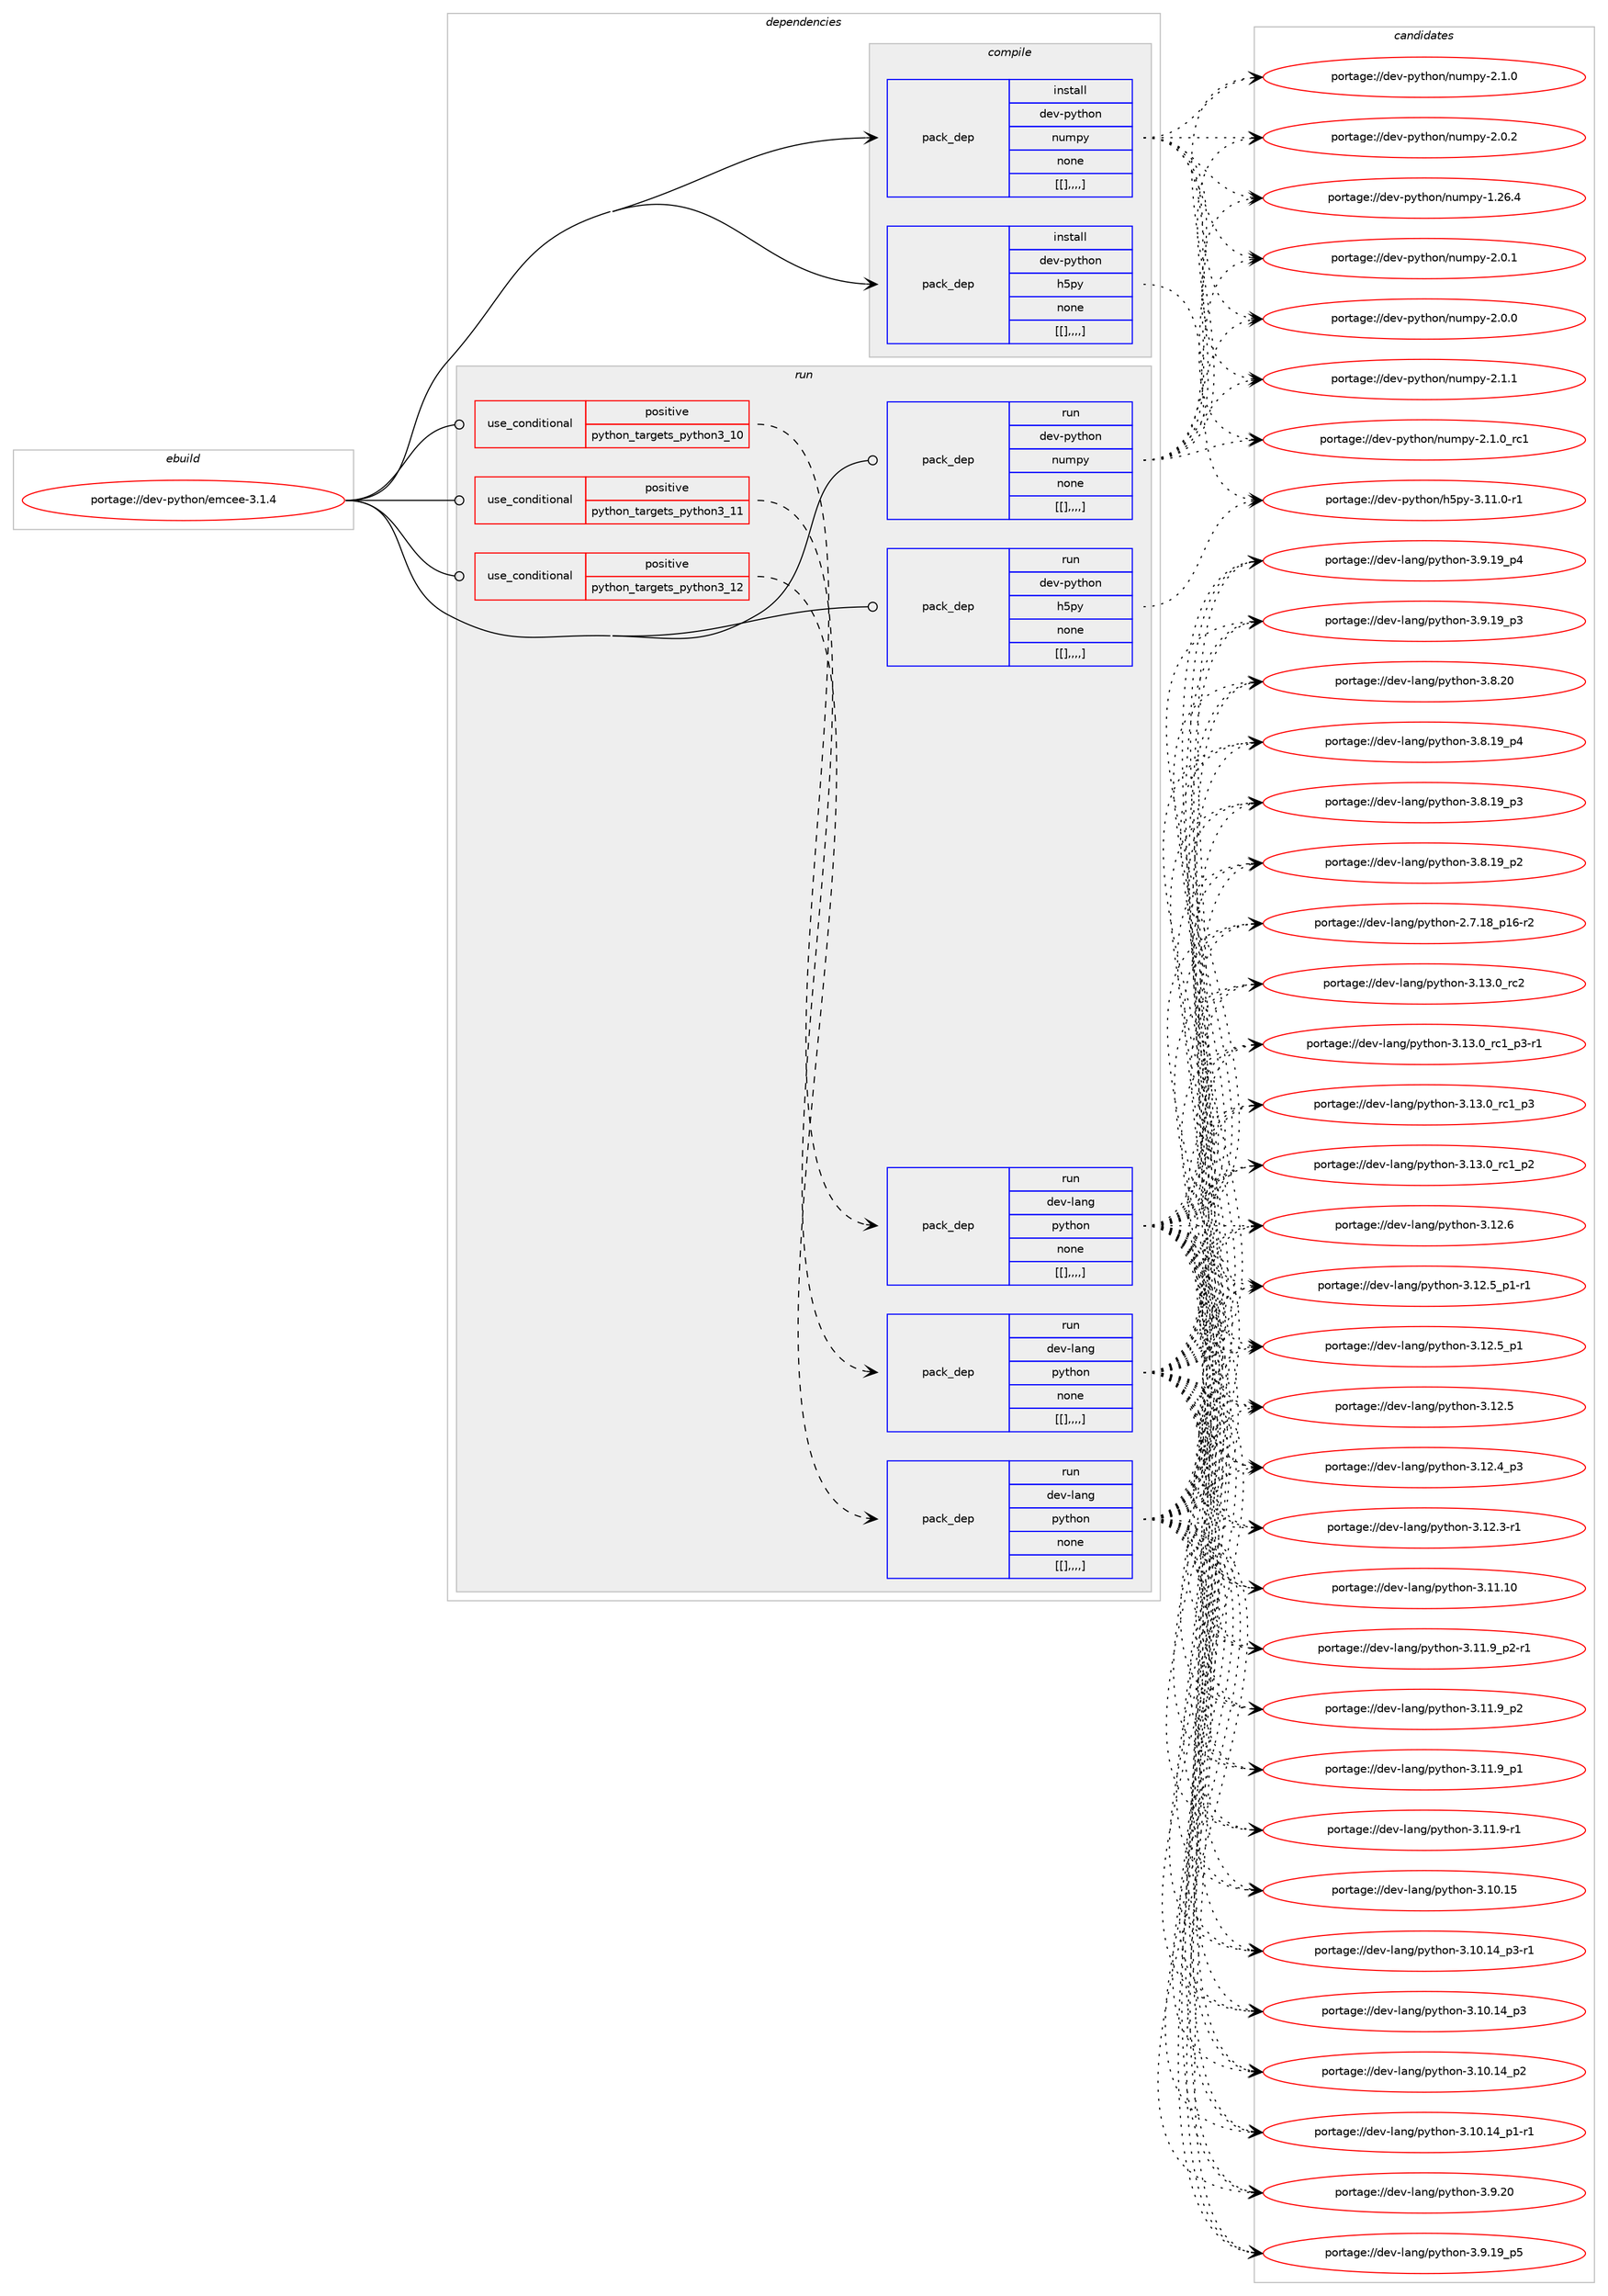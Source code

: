 digraph prolog {

# *************
# Graph options
# *************

newrank=true;
concentrate=true;
compound=true;
graph [rankdir=LR,fontname=Helvetica,fontsize=10,ranksep=1.5];#, ranksep=2.5, nodesep=0.2];
edge  [arrowhead=vee];
node  [fontname=Helvetica,fontsize=10];

# **********
# The ebuild
# **********

subgraph cluster_leftcol {
color=gray;
label=<<i>ebuild</i>>;
id [label="portage://dev-python/emcee-3.1.4", color=red, width=4, href="../dev-python/emcee-3.1.4.svg"];
}

# ****************
# The dependencies
# ****************

subgraph cluster_midcol {
color=gray;
label=<<i>dependencies</i>>;
subgraph cluster_compile {
fillcolor="#eeeeee";
style=filled;
label=<<i>compile</i>>;
subgraph pack112419 {
dependency146797 [label=<<TABLE BORDER="0" CELLBORDER="1" CELLSPACING="0" CELLPADDING="4" WIDTH="220"><TR><TD ROWSPAN="6" CELLPADDING="30">pack_dep</TD></TR><TR><TD WIDTH="110">install</TD></TR><TR><TD>dev-python</TD></TR><TR><TD>h5py</TD></TR><TR><TD>none</TD></TR><TR><TD>[[],,,,]</TD></TR></TABLE>>, shape=none, color=blue];
}
id:e -> dependency146797:w [weight=20,style="solid",arrowhead="vee"];
subgraph pack112420 {
dependency146798 [label=<<TABLE BORDER="0" CELLBORDER="1" CELLSPACING="0" CELLPADDING="4" WIDTH="220"><TR><TD ROWSPAN="6" CELLPADDING="30">pack_dep</TD></TR><TR><TD WIDTH="110">install</TD></TR><TR><TD>dev-python</TD></TR><TR><TD>numpy</TD></TR><TR><TD>none</TD></TR><TR><TD>[[],,,,]</TD></TR></TABLE>>, shape=none, color=blue];
}
id:e -> dependency146798:w [weight=20,style="solid",arrowhead="vee"];
}
subgraph cluster_compileandrun {
fillcolor="#eeeeee";
style=filled;
label=<<i>compile and run</i>>;
}
subgraph cluster_run {
fillcolor="#eeeeee";
style=filled;
label=<<i>run</i>>;
subgraph cond33161 {
dependency146799 [label=<<TABLE BORDER="0" CELLBORDER="1" CELLSPACING="0" CELLPADDING="4"><TR><TD ROWSPAN="3" CELLPADDING="10">use_conditional</TD></TR><TR><TD>positive</TD></TR><TR><TD>python_targets_python3_10</TD></TR></TABLE>>, shape=none, color=red];
subgraph pack112421 {
dependency146800 [label=<<TABLE BORDER="0" CELLBORDER="1" CELLSPACING="0" CELLPADDING="4" WIDTH="220"><TR><TD ROWSPAN="6" CELLPADDING="30">pack_dep</TD></TR><TR><TD WIDTH="110">run</TD></TR><TR><TD>dev-lang</TD></TR><TR><TD>python</TD></TR><TR><TD>none</TD></TR><TR><TD>[[],,,,]</TD></TR></TABLE>>, shape=none, color=blue];
}
dependency146799:e -> dependency146800:w [weight=20,style="dashed",arrowhead="vee"];
}
id:e -> dependency146799:w [weight=20,style="solid",arrowhead="odot"];
subgraph cond33162 {
dependency146801 [label=<<TABLE BORDER="0" CELLBORDER="1" CELLSPACING="0" CELLPADDING="4"><TR><TD ROWSPAN="3" CELLPADDING="10">use_conditional</TD></TR><TR><TD>positive</TD></TR><TR><TD>python_targets_python3_11</TD></TR></TABLE>>, shape=none, color=red];
subgraph pack112422 {
dependency146802 [label=<<TABLE BORDER="0" CELLBORDER="1" CELLSPACING="0" CELLPADDING="4" WIDTH="220"><TR><TD ROWSPAN="6" CELLPADDING="30">pack_dep</TD></TR><TR><TD WIDTH="110">run</TD></TR><TR><TD>dev-lang</TD></TR><TR><TD>python</TD></TR><TR><TD>none</TD></TR><TR><TD>[[],,,,]</TD></TR></TABLE>>, shape=none, color=blue];
}
dependency146801:e -> dependency146802:w [weight=20,style="dashed",arrowhead="vee"];
}
id:e -> dependency146801:w [weight=20,style="solid",arrowhead="odot"];
subgraph cond33163 {
dependency146803 [label=<<TABLE BORDER="0" CELLBORDER="1" CELLSPACING="0" CELLPADDING="4"><TR><TD ROWSPAN="3" CELLPADDING="10">use_conditional</TD></TR><TR><TD>positive</TD></TR><TR><TD>python_targets_python3_12</TD></TR></TABLE>>, shape=none, color=red];
subgraph pack112423 {
dependency146804 [label=<<TABLE BORDER="0" CELLBORDER="1" CELLSPACING="0" CELLPADDING="4" WIDTH="220"><TR><TD ROWSPAN="6" CELLPADDING="30">pack_dep</TD></TR><TR><TD WIDTH="110">run</TD></TR><TR><TD>dev-lang</TD></TR><TR><TD>python</TD></TR><TR><TD>none</TD></TR><TR><TD>[[],,,,]</TD></TR></TABLE>>, shape=none, color=blue];
}
dependency146803:e -> dependency146804:w [weight=20,style="dashed",arrowhead="vee"];
}
id:e -> dependency146803:w [weight=20,style="solid",arrowhead="odot"];
subgraph pack112424 {
dependency146805 [label=<<TABLE BORDER="0" CELLBORDER="1" CELLSPACING="0" CELLPADDING="4" WIDTH="220"><TR><TD ROWSPAN="6" CELLPADDING="30">pack_dep</TD></TR><TR><TD WIDTH="110">run</TD></TR><TR><TD>dev-python</TD></TR><TR><TD>h5py</TD></TR><TR><TD>none</TD></TR><TR><TD>[[],,,,]</TD></TR></TABLE>>, shape=none, color=blue];
}
id:e -> dependency146805:w [weight=20,style="solid",arrowhead="odot"];
subgraph pack112425 {
dependency146806 [label=<<TABLE BORDER="0" CELLBORDER="1" CELLSPACING="0" CELLPADDING="4" WIDTH="220"><TR><TD ROWSPAN="6" CELLPADDING="30">pack_dep</TD></TR><TR><TD WIDTH="110">run</TD></TR><TR><TD>dev-python</TD></TR><TR><TD>numpy</TD></TR><TR><TD>none</TD></TR><TR><TD>[[],,,,]</TD></TR></TABLE>>, shape=none, color=blue];
}
id:e -> dependency146806:w [weight=20,style="solid",arrowhead="odot"];
}
}

# **************
# The candidates
# **************

subgraph cluster_choices {
rank=same;
color=gray;
label=<<i>candidates</i>>;

subgraph choice112419 {
color=black;
nodesep=1;
choice100101118451121211161041111104710453112121455146494946484511449 [label="portage://dev-python/h5py-3.11.0-r1", color=red, width=4,href="../dev-python/h5py-3.11.0-r1.svg"];
dependency146797:e -> choice100101118451121211161041111104710453112121455146494946484511449:w [style=dotted,weight="100"];
}
subgraph choice112420 {
color=black;
nodesep=1;
choice1001011184511212111610411111047110117109112121455046494649 [label="portage://dev-python/numpy-2.1.1", color=red, width=4,href="../dev-python/numpy-2.1.1.svg"];
choice1001011184511212111610411111047110117109112121455046494648951149949 [label="portage://dev-python/numpy-2.1.0_rc1", color=red, width=4,href="../dev-python/numpy-2.1.0_rc1.svg"];
choice1001011184511212111610411111047110117109112121455046494648 [label="portage://dev-python/numpy-2.1.0", color=red, width=4,href="../dev-python/numpy-2.1.0.svg"];
choice1001011184511212111610411111047110117109112121455046484650 [label="portage://dev-python/numpy-2.0.2", color=red, width=4,href="../dev-python/numpy-2.0.2.svg"];
choice1001011184511212111610411111047110117109112121455046484649 [label="portage://dev-python/numpy-2.0.1", color=red, width=4,href="../dev-python/numpy-2.0.1.svg"];
choice1001011184511212111610411111047110117109112121455046484648 [label="portage://dev-python/numpy-2.0.0", color=red, width=4,href="../dev-python/numpy-2.0.0.svg"];
choice100101118451121211161041111104711011710911212145494650544652 [label="portage://dev-python/numpy-1.26.4", color=red, width=4,href="../dev-python/numpy-1.26.4.svg"];
dependency146798:e -> choice1001011184511212111610411111047110117109112121455046494649:w [style=dotted,weight="100"];
dependency146798:e -> choice1001011184511212111610411111047110117109112121455046494648951149949:w [style=dotted,weight="100"];
dependency146798:e -> choice1001011184511212111610411111047110117109112121455046494648:w [style=dotted,weight="100"];
dependency146798:e -> choice1001011184511212111610411111047110117109112121455046484650:w [style=dotted,weight="100"];
dependency146798:e -> choice1001011184511212111610411111047110117109112121455046484649:w [style=dotted,weight="100"];
dependency146798:e -> choice1001011184511212111610411111047110117109112121455046484648:w [style=dotted,weight="100"];
dependency146798:e -> choice100101118451121211161041111104711011710911212145494650544652:w [style=dotted,weight="100"];
}
subgraph choice112421 {
color=black;
nodesep=1;
choice10010111845108971101034711212111610411111045514649514648951149950 [label="portage://dev-lang/python-3.13.0_rc2", color=red, width=4,href="../dev-lang/python-3.13.0_rc2.svg"];
choice1001011184510897110103471121211161041111104551464951464895114994995112514511449 [label="portage://dev-lang/python-3.13.0_rc1_p3-r1", color=red, width=4,href="../dev-lang/python-3.13.0_rc1_p3-r1.svg"];
choice100101118451089711010347112121116104111110455146495146489511499499511251 [label="portage://dev-lang/python-3.13.0_rc1_p3", color=red, width=4,href="../dev-lang/python-3.13.0_rc1_p3.svg"];
choice100101118451089711010347112121116104111110455146495146489511499499511250 [label="portage://dev-lang/python-3.13.0_rc1_p2", color=red, width=4,href="../dev-lang/python-3.13.0_rc1_p2.svg"];
choice10010111845108971101034711212111610411111045514649504654 [label="portage://dev-lang/python-3.12.6", color=red, width=4,href="../dev-lang/python-3.12.6.svg"];
choice1001011184510897110103471121211161041111104551464950465395112494511449 [label="portage://dev-lang/python-3.12.5_p1-r1", color=red, width=4,href="../dev-lang/python-3.12.5_p1-r1.svg"];
choice100101118451089711010347112121116104111110455146495046539511249 [label="portage://dev-lang/python-3.12.5_p1", color=red, width=4,href="../dev-lang/python-3.12.5_p1.svg"];
choice10010111845108971101034711212111610411111045514649504653 [label="portage://dev-lang/python-3.12.5", color=red, width=4,href="../dev-lang/python-3.12.5.svg"];
choice100101118451089711010347112121116104111110455146495046529511251 [label="portage://dev-lang/python-3.12.4_p3", color=red, width=4,href="../dev-lang/python-3.12.4_p3.svg"];
choice100101118451089711010347112121116104111110455146495046514511449 [label="portage://dev-lang/python-3.12.3-r1", color=red, width=4,href="../dev-lang/python-3.12.3-r1.svg"];
choice1001011184510897110103471121211161041111104551464949464948 [label="portage://dev-lang/python-3.11.10", color=red, width=4,href="../dev-lang/python-3.11.10.svg"];
choice1001011184510897110103471121211161041111104551464949465795112504511449 [label="portage://dev-lang/python-3.11.9_p2-r1", color=red, width=4,href="../dev-lang/python-3.11.9_p2-r1.svg"];
choice100101118451089711010347112121116104111110455146494946579511250 [label="portage://dev-lang/python-3.11.9_p2", color=red, width=4,href="../dev-lang/python-3.11.9_p2.svg"];
choice100101118451089711010347112121116104111110455146494946579511249 [label="portage://dev-lang/python-3.11.9_p1", color=red, width=4,href="../dev-lang/python-3.11.9_p1.svg"];
choice100101118451089711010347112121116104111110455146494946574511449 [label="portage://dev-lang/python-3.11.9-r1", color=red, width=4,href="../dev-lang/python-3.11.9-r1.svg"];
choice1001011184510897110103471121211161041111104551464948464953 [label="portage://dev-lang/python-3.10.15", color=red, width=4,href="../dev-lang/python-3.10.15.svg"];
choice100101118451089711010347112121116104111110455146494846495295112514511449 [label="portage://dev-lang/python-3.10.14_p3-r1", color=red, width=4,href="../dev-lang/python-3.10.14_p3-r1.svg"];
choice10010111845108971101034711212111610411111045514649484649529511251 [label="portage://dev-lang/python-3.10.14_p3", color=red, width=4,href="../dev-lang/python-3.10.14_p3.svg"];
choice10010111845108971101034711212111610411111045514649484649529511250 [label="portage://dev-lang/python-3.10.14_p2", color=red, width=4,href="../dev-lang/python-3.10.14_p2.svg"];
choice100101118451089711010347112121116104111110455146494846495295112494511449 [label="portage://dev-lang/python-3.10.14_p1-r1", color=red, width=4,href="../dev-lang/python-3.10.14_p1-r1.svg"];
choice10010111845108971101034711212111610411111045514657465048 [label="portage://dev-lang/python-3.9.20", color=red, width=4,href="../dev-lang/python-3.9.20.svg"];
choice100101118451089711010347112121116104111110455146574649579511253 [label="portage://dev-lang/python-3.9.19_p5", color=red, width=4,href="../dev-lang/python-3.9.19_p5.svg"];
choice100101118451089711010347112121116104111110455146574649579511252 [label="portage://dev-lang/python-3.9.19_p4", color=red, width=4,href="../dev-lang/python-3.9.19_p4.svg"];
choice100101118451089711010347112121116104111110455146574649579511251 [label="portage://dev-lang/python-3.9.19_p3", color=red, width=4,href="../dev-lang/python-3.9.19_p3.svg"];
choice10010111845108971101034711212111610411111045514656465048 [label="portage://dev-lang/python-3.8.20", color=red, width=4,href="../dev-lang/python-3.8.20.svg"];
choice100101118451089711010347112121116104111110455146564649579511252 [label="portage://dev-lang/python-3.8.19_p4", color=red, width=4,href="../dev-lang/python-3.8.19_p4.svg"];
choice100101118451089711010347112121116104111110455146564649579511251 [label="portage://dev-lang/python-3.8.19_p3", color=red, width=4,href="../dev-lang/python-3.8.19_p3.svg"];
choice100101118451089711010347112121116104111110455146564649579511250 [label="portage://dev-lang/python-3.8.19_p2", color=red, width=4,href="../dev-lang/python-3.8.19_p2.svg"];
choice100101118451089711010347112121116104111110455046554649569511249544511450 [label="portage://dev-lang/python-2.7.18_p16-r2", color=red, width=4,href="../dev-lang/python-2.7.18_p16-r2.svg"];
dependency146800:e -> choice10010111845108971101034711212111610411111045514649514648951149950:w [style=dotted,weight="100"];
dependency146800:e -> choice1001011184510897110103471121211161041111104551464951464895114994995112514511449:w [style=dotted,weight="100"];
dependency146800:e -> choice100101118451089711010347112121116104111110455146495146489511499499511251:w [style=dotted,weight="100"];
dependency146800:e -> choice100101118451089711010347112121116104111110455146495146489511499499511250:w [style=dotted,weight="100"];
dependency146800:e -> choice10010111845108971101034711212111610411111045514649504654:w [style=dotted,weight="100"];
dependency146800:e -> choice1001011184510897110103471121211161041111104551464950465395112494511449:w [style=dotted,weight="100"];
dependency146800:e -> choice100101118451089711010347112121116104111110455146495046539511249:w [style=dotted,weight="100"];
dependency146800:e -> choice10010111845108971101034711212111610411111045514649504653:w [style=dotted,weight="100"];
dependency146800:e -> choice100101118451089711010347112121116104111110455146495046529511251:w [style=dotted,weight="100"];
dependency146800:e -> choice100101118451089711010347112121116104111110455146495046514511449:w [style=dotted,weight="100"];
dependency146800:e -> choice1001011184510897110103471121211161041111104551464949464948:w [style=dotted,weight="100"];
dependency146800:e -> choice1001011184510897110103471121211161041111104551464949465795112504511449:w [style=dotted,weight="100"];
dependency146800:e -> choice100101118451089711010347112121116104111110455146494946579511250:w [style=dotted,weight="100"];
dependency146800:e -> choice100101118451089711010347112121116104111110455146494946579511249:w [style=dotted,weight="100"];
dependency146800:e -> choice100101118451089711010347112121116104111110455146494946574511449:w [style=dotted,weight="100"];
dependency146800:e -> choice1001011184510897110103471121211161041111104551464948464953:w [style=dotted,weight="100"];
dependency146800:e -> choice100101118451089711010347112121116104111110455146494846495295112514511449:w [style=dotted,weight="100"];
dependency146800:e -> choice10010111845108971101034711212111610411111045514649484649529511251:w [style=dotted,weight="100"];
dependency146800:e -> choice10010111845108971101034711212111610411111045514649484649529511250:w [style=dotted,weight="100"];
dependency146800:e -> choice100101118451089711010347112121116104111110455146494846495295112494511449:w [style=dotted,weight="100"];
dependency146800:e -> choice10010111845108971101034711212111610411111045514657465048:w [style=dotted,weight="100"];
dependency146800:e -> choice100101118451089711010347112121116104111110455146574649579511253:w [style=dotted,weight="100"];
dependency146800:e -> choice100101118451089711010347112121116104111110455146574649579511252:w [style=dotted,weight="100"];
dependency146800:e -> choice100101118451089711010347112121116104111110455146574649579511251:w [style=dotted,weight="100"];
dependency146800:e -> choice10010111845108971101034711212111610411111045514656465048:w [style=dotted,weight="100"];
dependency146800:e -> choice100101118451089711010347112121116104111110455146564649579511252:w [style=dotted,weight="100"];
dependency146800:e -> choice100101118451089711010347112121116104111110455146564649579511251:w [style=dotted,weight="100"];
dependency146800:e -> choice100101118451089711010347112121116104111110455146564649579511250:w [style=dotted,weight="100"];
dependency146800:e -> choice100101118451089711010347112121116104111110455046554649569511249544511450:w [style=dotted,weight="100"];
}
subgraph choice112422 {
color=black;
nodesep=1;
choice10010111845108971101034711212111610411111045514649514648951149950 [label="portage://dev-lang/python-3.13.0_rc2", color=red, width=4,href="../dev-lang/python-3.13.0_rc2.svg"];
choice1001011184510897110103471121211161041111104551464951464895114994995112514511449 [label="portage://dev-lang/python-3.13.0_rc1_p3-r1", color=red, width=4,href="../dev-lang/python-3.13.0_rc1_p3-r1.svg"];
choice100101118451089711010347112121116104111110455146495146489511499499511251 [label="portage://dev-lang/python-3.13.0_rc1_p3", color=red, width=4,href="../dev-lang/python-3.13.0_rc1_p3.svg"];
choice100101118451089711010347112121116104111110455146495146489511499499511250 [label="portage://dev-lang/python-3.13.0_rc1_p2", color=red, width=4,href="../dev-lang/python-3.13.0_rc1_p2.svg"];
choice10010111845108971101034711212111610411111045514649504654 [label="portage://dev-lang/python-3.12.6", color=red, width=4,href="../dev-lang/python-3.12.6.svg"];
choice1001011184510897110103471121211161041111104551464950465395112494511449 [label="portage://dev-lang/python-3.12.5_p1-r1", color=red, width=4,href="../dev-lang/python-3.12.5_p1-r1.svg"];
choice100101118451089711010347112121116104111110455146495046539511249 [label="portage://dev-lang/python-3.12.5_p1", color=red, width=4,href="../dev-lang/python-3.12.5_p1.svg"];
choice10010111845108971101034711212111610411111045514649504653 [label="portage://dev-lang/python-3.12.5", color=red, width=4,href="../dev-lang/python-3.12.5.svg"];
choice100101118451089711010347112121116104111110455146495046529511251 [label="portage://dev-lang/python-3.12.4_p3", color=red, width=4,href="../dev-lang/python-3.12.4_p3.svg"];
choice100101118451089711010347112121116104111110455146495046514511449 [label="portage://dev-lang/python-3.12.3-r1", color=red, width=4,href="../dev-lang/python-3.12.3-r1.svg"];
choice1001011184510897110103471121211161041111104551464949464948 [label="portage://dev-lang/python-3.11.10", color=red, width=4,href="../dev-lang/python-3.11.10.svg"];
choice1001011184510897110103471121211161041111104551464949465795112504511449 [label="portage://dev-lang/python-3.11.9_p2-r1", color=red, width=4,href="../dev-lang/python-3.11.9_p2-r1.svg"];
choice100101118451089711010347112121116104111110455146494946579511250 [label="portage://dev-lang/python-3.11.9_p2", color=red, width=4,href="../dev-lang/python-3.11.9_p2.svg"];
choice100101118451089711010347112121116104111110455146494946579511249 [label="portage://dev-lang/python-3.11.9_p1", color=red, width=4,href="../dev-lang/python-3.11.9_p1.svg"];
choice100101118451089711010347112121116104111110455146494946574511449 [label="portage://dev-lang/python-3.11.9-r1", color=red, width=4,href="../dev-lang/python-3.11.9-r1.svg"];
choice1001011184510897110103471121211161041111104551464948464953 [label="portage://dev-lang/python-3.10.15", color=red, width=4,href="../dev-lang/python-3.10.15.svg"];
choice100101118451089711010347112121116104111110455146494846495295112514511449 [label="portage://dev-lang/python-3.10.14_p3-r1", color=red, width=4,href="../dev-lang/python-3.10.14_p3-r1.svg"];
choice10010111845108971101034711212111610411111045514649484649529511251 [label="portage://dev-lang/python-3.10.14_p3", color=red, width=4,href="../dev-lang/python-3.10.14_p3.svg"];
choice10010111845108971101034711212111610411111045514649484649529511250 [label="portage://dev-lang/python-3.10.14_p2", color=red, width=4,href="../dev-lang/python-3.10.14_p2.svg"];
choice100101118451089711010347112121116104111110455146494846495295112494511449 [label="portage://dev-lang/python-3.10.14_p1-r1", color=red, width=4,href="../dev-lang/python-3.10.14_p1-r1.svg"];
choice10010111845108971101034711212111610411111045514657465048 [label="portage://dev-lang/python-3.9.20", color=red, width=4,href="../dev-lang/python-3.9.20.svg"];
choice100101118451089711010347112121116104111110455146574649579511253 [label="portage://dev-lang/python-3.9.19_p5", color=red, width=4,href="../dev-lang/python-3.9.19_p5.svg"];
choice100101118451089711010347112121116104111110455146574649579511252 [label="portage://dev-lang/python-3.9.19_p4", color=red, width=4,href="../dev-lang/python-3.9.19_p4.svg"];
choice100101118451089711010347112121116104111110455146574649579511251 [label="portage://dev-lang/python-3.9.19_p3", color=red, width=4,href="../dev-lang/python-3.9.19_p3.svg"];
choice10010111845108971101034711212111610411111045514656465048 [label="portage://dev-lang/python-3.8.20", color=red, width=4,href="../dev-lang/python-3.8.20.svg"];
choice100101118451089711010347112121116104111110455146564649579511252 [label="portage://dev-lang/python-3.8.19_p4", color=red, width=4,href="../dev-lang/python-3.8.19_p4.svg"];
choice100101118451089711010347112121116104111110455146564649579511251 [label="portage://dev-lang/python-3.8.19_p3", color=red, width=4,href="../dev-lang/python-3.8.19_p3.svg"];
choice100101118451089711010347112121116104111110455146564649579511250 [label="portage://dev-lang/python-3.8.19_p2", color=red, width=4,href="../dev-lang/python-3.8.19_p2.svg"];
choice100101118451089711010347112121116104111110455046554649569511249544511450 [label="portage://dev-lang/python-2.7.18_p16-r2", color=red, width=4,href="../dev-lang/python-2.7.18_p16-r2.svg"];
dependency146802:e -> choice10010111845108971101034711212111610411111045514649514648951149950:w [style=dotted,weight="100"];
dependency146802:e -> choice1001011184510897110103471121211161041111104551464951464895114994995112514511449:w [style=dotted,weight="100"];
dependency146802:e -> choice100101118451089711010347112121116104111110455146495146489511499499511251:w [style=dotted,weight="100"];
dependency146802:e -> choice100101118451089711010347112121116104111110455146495146489511499499511250:w [style=dotted,weight="100"];
dependency146802:e -> choice10010111845108971101034711212111610411111045514649504654:w [style=dotted,weight="100"];
dependency146802:e -> choice1001011184510897110103471121211161041111104551464950465395112494511449:w [style=dotted,weight="100"];
dependency146802:e -> choice100101118451089711010347112121116104111110455146495046539511249:w [style=dotted,weight="100"];
dependency146802:e -> choice10010111845108971101034711212111610411111045514649504653:w [style=dotted,weight="100"];
dependency146802:e -> choice100101118451089711010347112121116104111110455146495046529511251:w [style=dotted,weight="100"];
dependency146802:e -> choice100101118451089711010347112121116104111110455146495046514511449:w [style=dotted,weight="100"];
dependency146802:e -> choice1001011184510897110103471121211161041111104551464949464948:w [style=dotted,weight="100"];
dependency146802:e -> choice1001011184510897110103471121211161041111104551464949465795112504511449:w [style=dotted,weight="100"];
dependency146802:e -> choice100101118451089711010347112121116104111110455146494946579511250:w [style=dotted,weight="100"];
dependency146802:e -> choice100101118451089711010347112121116104111110455146494946579511249:w [style=dotted,weight="100"];
dependency146802:e -> choice100101118451089711010347112121116104111110455146494946574511449:w [style=dotted,weight="100"];
dependency146802:e -> choice1001011184510897110103471121211161041111104551464948464953:w [style=dotted,weight="100"];
dependency146802:e -> choice100101118451089711010347112121116104111110455146494846495295112514511449:w [style=dotted,weight="100"];
dependency146802:e -> choice10010111845108971101034711212111610411111045514649484649529511251:w [style=dotted,weight="100"];
dependency146802:e -> choice10010111845108971101034711212111610411111045514649484649529511250:w [style=dotted,weight="100"];
dependency146802:e -> choice100101118451089711010347112121116104111110455146494846495295112494511449:w [style=dotted,weight="100"];
dependency146802:e -> choice10010111845108971101034711212111610411111045514657465048:w [style=dotted,weight="100"];
dependency146802:e -> choice100101118451089711010347112121116104111110455146574649579511253:w [style=dotted,weight="100"];
dependency146802:e -> choice100101118451089711010347112121116104111110455146574649579511252:w [style=dotted,weight="100"];
dependency146802:e -> choice100101118451089711010347112121116104111110455146574649579511251:w [style=dotted,weight="100"];
dependency146802:e -> choice10010111845108971101034711212111610411111045514656465048:w [style=dotted,weight="100"];
dependency146802:e -> choice100101118451089711010347112121116104111110455146564649579511252:w [style=dotted,weight="100"];
dependency146802:e -> choice100101118451089711010347112121116104111110455146564649579511251:w [style=dotted,weight="100"];
dependency146802:e -> choice100101118451089711010347112121116104111110455146564649579511250:w [style=dotted,weight="100"];
dependency146802:e -> choice100101118451089711010347112121116104111110455046554649569511249544511450:w [style=dotted,weight="100"];
}
subgraph choice112423 {
color=black;
nodesep=1;
choice10010111845108971101034711212111610411111045514649514648951149950 [label="portage://dev-lang/python-3.13.0_rc2", color=red, width=4,href="../dev-lang/python-3.13.0_rc2.svg"];
choice1001011184510897110103471121211161041111104551464951464895114994995112514511449 [label="portage://dev-lang/python-3.13.0_rc1_p3-r1", color=red, width=4,href="../dev-lang/python-3.13.0_rc1_p3-r1.svg"];
choice100101118451089711010347112121116104111110455146495146489511499499511251 [label="portage://dev-lang/python-3.13.0_rc1_p3", color=red, width=4,href="../dev-lang/python-3.13.0_rc1_p3.svg"];
choice100101118451089711010347112121116104111110455146495146489511499499511250 [label="portage://dev-lang/python-3.13.0_rc1_p2", color=red, width=4,href="../dev-lang/python-3.13.0_rc1_p2.svg"];
choice10010111845108971101034711212111610411111045514649504654 [label="portage://dev-lang/python-3.12.6", color=red, width=4,href="../dev-lang/python-3.12.6.svg"];
choice1001011184510897110103471121211161041111104551464950465395112494511449 [label="portage://dev-lang/python-3.12.5_p1-r1", color=red, width=4,href="../dev-lang/python-3.12.5_p1-r1.svg"];
choice100101118451089711010347112121116104111110455146495046539511249 [label="portage://dev-lang/python-3.12.5_p1", color=red, width=4,href="../dev-lang/python-3.12.5_p1.svg"];
choice10010111845108971101034711212111610411111045514649504653 [label="portage://dev-lang/python-3.12.5", color=red, width=4,href="../dev-lang/python-3.12.5.svg"];
choice100101118451089711010347112121116104111110455146495046529511251 [label="portage://dev-lang/python-3.12.4_p3", color=red, width=4,href="../dev-lang/python-3.12.4_p3.svg"];
choice100101118451089711010347112121116104111110455146495046514511449 [label="portage://dev-lang/python-3.12.3-r1", color=red, width=4,href="../dev-lang/python-3.12.3-r1.svg"];
choice1001011184510897110103471121211161041111104551464949464948 [label="portage://dev-lang/python-3.11.10", color=red, width=4,href="../dev-lang/python-3.11.10.svg"];
choice1001011184510897110103471121211161041111104551464949465795112504511449 [label="portage://dev-lang/python-3.11.9_p2-r1", color=red, width=4,href="../dev-lang/python-3.11.9_p2-r1.svg"];
choice100101118451089711010347112121116104111110455146494946579511250 [label="portage://dev-lang/python-3.11.9_p2", color=red, width=4,href="../dev-lang/python-3.11.9_p2.svg"];
choice100101118451089711010347112121116104111110455146494946579511249 [label="portage://dev-lang/python-3.11.9_p1", color=red, width=4,href="../dev-lang/python-3.11.9_p1.svg"];
choice100101118451089711010347112121116104111110455146494946574511449 [label="portage://dev-lang/python-3.11.9-r1", color=red, width=4,href="../dev-lang/python-3.11.9-r1.svg"];
choice1001011184510897110103471121211161041111104551464948464953 [label="portage://dev-lang/python-3.10.15", color=red, width=4,href="../dev-lang/python-3.10.15.svg"];
choice100101118451089711010347112121116104111110455146494846495295112514511449 [label="portage://dev-lang/python-3.10.14_p3-r1", color=red, width=4,href="../dev-lang/python-3.10.14_p3-r1.svg"];
choice10010111845108971101034711212111610411111045514649484649529511251 [label="portage://dev-lang/python-3.10.14_p3", color=red, width=4,href="../dev-lang/python-3.10.14_p3.svg"];
choice10010111845108971101034711212111610411111045514649484649529511250 [label="portage://dev-lang/python-3.10.14_p2", color=red, width=4,href="../dev-lang/python-3.10.14_p2.svg"];
choice100101118451089711010347112121116104111110455146494846495295112494511449 [label="portage://dev-lang/python-3.10.14_p1-r1", color=red, width=4,href="../dev-lang/python-3.10.14_p1-r1.svg"];
choice10010111845108971101034711212111610411111045514657465048 [label="portage://dev-lang/python-3.9.20", color=red, width=4,href="../dev-lang/python-3.9.20.svg"];
choice100101118451089711010347112121116104111110455146574649579511253 [label="portage://dev-lang/python-3.9.19_p5", color=red, width=4,href="../dev-lang/python-3.9.19_p5.svg"];
choice100101118451089711010347112121116104111110455146574649579511252 [label="portage://dev-lang/python-3.9.19_p4", color=red, width=4,href="../dev-lang/python-3.9.19_p4.svg"];
choice100101118451089711010347112121116104111110455146574649579511251 [label="portage://dev-lang/python-3.9.19_p3", color=red, width=4,href="../dev-lang/python-3.9.19_p3.svg"];
choice10010111845108971101034711212111610411111045514656465048 [label="portage://dev-lang/python-3.8.20", color=red, width=4,href="../dev-lang/python-3.8.20.svg"];
choice100101118451089711010347112121116104111110455146564649579511252 [label="portage://dev-lang/python-3.8.19_p4", color=red, width=4,href="../dev-lang/python-3.8.19_p4.svg"];
choice100101118451089711010347112121116104111110455146564649579511251 [label="portage://dev-lang/python-3.8.19_p3", color=red, width=4,href="../dev-lang/python-3.8.19_p3.svg"];
choice100101118451089711010347112121116104111110455146564649579511250 [label="portage://dev-lang/python-3.8.19_p2", color=red, width=4,href="../dev-lang/python-3.8.19_p2.svg"];
choice100101118451089711010347112121116104111110455046554649569511249544511450 [label="portage://dev-lang/python-2.7.18_p16-r2", color=red, width=4,href="../dev-lang/python-2.7.18_p16-r2.svg"];
dependency146804:e -> choice10010111845108971101034711212111610411111045514649514648951149950:w [style=dotted,weight="100"];
dependency146804:e -> choice1001011184510897110103471121211161041111104551464951464895114994995112514511449:w [style=dotted,weight="100"];
dependency146804:e -> choice100101118451089711010347112121116104111110455146495146489511499499511251:w [style=dotted,weight="100"];
dependency146804:e -> choice100101118451089711010347112121116104111110455146495146489511499499511250:w [style=dotted,weight="100"];
dependency146804:e -> choice10010111845108971101034711212111610411111045514649504654:w [style=dotted,weight="100"];
dependency146804:e -> choice1001011184510897110103471121211161041111104551464950465395112494511449:w [style=dotted,weight="100"];
dependency146804:e -> choice100101118451089711010347112121116104111110455146495046539511249:w [style=dotted,weight="100"];
dependency146804:e -> choice10010111845108971101034711212111610411111045514649504653:w [style=dotted,weight="100"];
dependency146804:e -> choice100101118451089711010347112121116104111110455146495046529511251:w [style=dotted,weight="100"];
dependency146804:e -> choice100101118451089711010347112121116104111110455146495046514511449:w [style=dotted,weight="100"];
dependency146804:e -> choice1001011184510897110103471121211161041111104551464949464948:w [style=dotted,weight="100"];
dependency146804:e -> choice1001011184510897110103471121211161041111104551464949465795112504511449:w [style=dotted,weight="100"];
dependency146804:e -> choice100101118451089711010347112121116104111110455146494946579511250:w [style=dotted,weight="100"];
dependency146804:e -> choice100101118451089711010347112121116104111110455146494946579511249:w [style=dotted,weight="100"];
dependency146804:e -> choice100101118451089711010347112121116104111110455146494946574511449:w [style=dotted,weight="100"];
dependency146804:e -> choice1001011184510897110103471121211161041111104551464948464953:w [style=dotted,weight="100"];
dependency146804:e -> choice100101118451089711010347112121116104111110455146494846495295112514511449:w [style=dotted,weight="100"];
dependency146804:e -> choice10010111845108971101034711212111610411111045514649484649529511251:w [style=dotted,weight="100"];
dependency146804:e -> choice10010111845108971101034711212111610411111045514649484649529511250:w [style=dotted,weight="100"];
dependency146804:e -> choice100101118451089711010347112121116104111110455146494846495295112494511449:w [style=dotted,weight="100"];
dependency146804:e -> choice10010111845108971101034711212111610411111045514657465048:w [style=dotted,weight="100"];
dependency146804:e -> choice100101118451089711010347112121116104111110455146574649579511253:w [style=dotted,weight="100"];
dependency146804:e -> choice100101118451089711010347112121116104111110455146574649579511252:w [style=dotted,weight="100"];
dependency146804:e -> choice100101118451089711010347112121116104111110455146574649579511251:w [style=dotted,weight="100"];
dependency146804:e -> choice10010111845108971101034711212111610411111045514656465048:w [style=dotted,weight="100"];
dependency146804:e -> choice100101118451089711010347112121116104111110455146564649579511252:w [style=dotted,weight="100"];
dependency146804:e -> choice100101118451089711010347112121116104111110455146564649579511251:w [style=dotted,weight="100"];
dependency146804:e -> choice100101118451089711010347112121116104111110455146564649579511250:w [style=dotted,weight="100"];
dependency146804:e -> choice100101118451089711010347112121116104111110455046554649569511249544511450:w [style=dotted,weight="100"];
}
subgraph choice112424 {
color=black;
nodesep=1;
choice100101118451121211161041111104710453112121455146494946484511449 [label="portage://dev-python/h5py-3.11.0-r1", color=red, width=4,href="../dev-python/h5py-3.11.0-r1.svg"];
dependency146805:e -> choice100101118451121211161041111104710453112121455146494946484511449:w [style=dotted,weight="100"];
}
subgraph choice112425 {
color=black;
nodesep=1;
choice1001011184511212111610411111047110117109112121455046494649 [label="portage://dev-python/numpy-2.1.1", color=red, width=4,href="../dev-python/numpy-2.1.1.svg"];
choice1001011184511212111610411111047110117109112121455046494648951149949 [label="portage://dev-python/numpy-2.1.0_rc1", color=red, width=4,href="../dev-python/numpy-2.1.0_rc1.svg"];
choice1001011184511212111610411111047110117109112121455046494648 [label="portage://dev-python/numpy-2.1.0", color=red, width=4,href="../dev-python/numpy-2.1.0.svg"];
choice1001011184511212111610411111047110117109112121455046484650 [label="portage://dev-python/numpy-2.0.2", color=red, width=4,href="../dev-python/numpy-2.0.2.svg"];
choice1001011184511212111610411111047110117109112121455046484649 [label="portage://dev-python/numpy-2.0.1", color=red, width=4,href="../dev-python/numpy-2.0.1.svg"];
choice1001011184511212111610411111047110117109112121455046484648 [label="portage://dev-python/numpy-2.0.0", color=red, width=4,href="../dev-python/numpy-2.0.0.svg"];
choice100101118451121211161041111104711011710911212145494650544652 [label="portage://dev-python/numpy-1.26.4", color=red, width=4,href="../dev-python/numpy-1.26.4.svg"];
dependency146806:e -> choice1001011184511212111610411111047110117109112121455046494649:w [style=dotted,weight="100"];
dependency146806:e -> choice1001011184511212111610411111047110117109112121455046494648951149949:w [style=dotted,weight="100"];
dependency146806:e -> choice1001011184511212111610411111047110117109112121455046494648:w [style=dotted,weight="100"];
dependency146806:e -> choice1001011184511212111610411111047110117109112121455046484650:w [style=dotted,weight="100"];
dependency146806:e -> choice1001011184511212111610411111047110117109112121455046484649:w [style=dotted,weight="100"];
dependency146806:e -> choice1001011184511212111610411111047110117109112121455046484648:w [style=dotted,weight="100"];
dependency146806:e -> choice100101118451121211161041111104711011710911212145494650544652:w [style=dotted,weight="100"];
}
}

}
